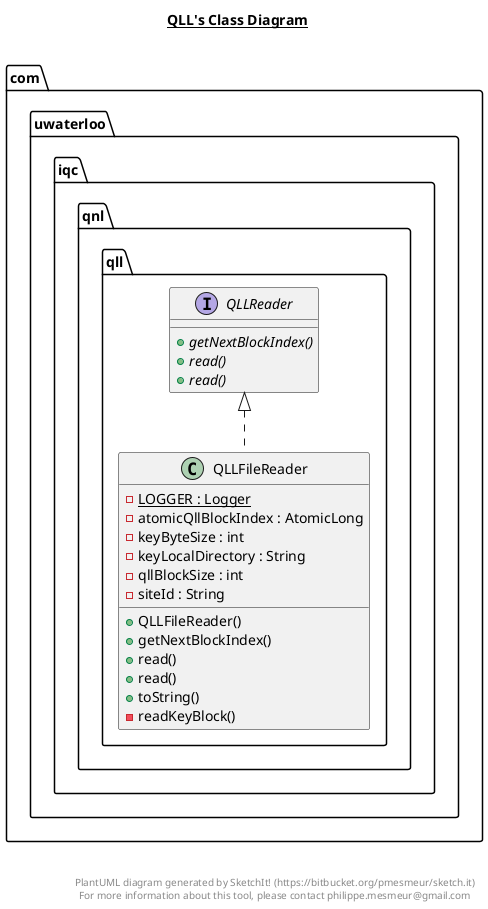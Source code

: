 @startuml

title __QLL's Class Diagram__\n

  namespace com.uwaterloo.iqc.qnl {
    namespace qll {
      class com.uwaterloo.iqc.qnl.qll.QLLFileReader {
          {static} - LOGGER : Logger
          - atomicQllBlockIndex : AtomicLong
          - keyByteSize : int
          - keyLocalDirectory : String
          - qllBlockSize : int
          - siteId : String
          + QLLFileReader()
          + getNextBlockIndex()
          + read()
          + read()
          + toString()
          - readKeyBlock()
      }

      interface com.uwaterloo.iqc.qnl.qll.QLLReader {
          {abstract} + getNextBlockIndex()
          {abstract} + read()
          {abstract} + read()
      }
    }
  }
  

  com.uwaterloo.iqc.qnl.qll.QLLFileReader .up.|> com.uwaterloo.iqc.qnl.qll.QLLReader


right footer


PlantUML diagram generated by SketchIt! (https://bitbucket.org/pmesmeur/sketch.it)
For more information about this tool, please contact philippe.mesmeur@gmail.com
endfooter

@enduml
